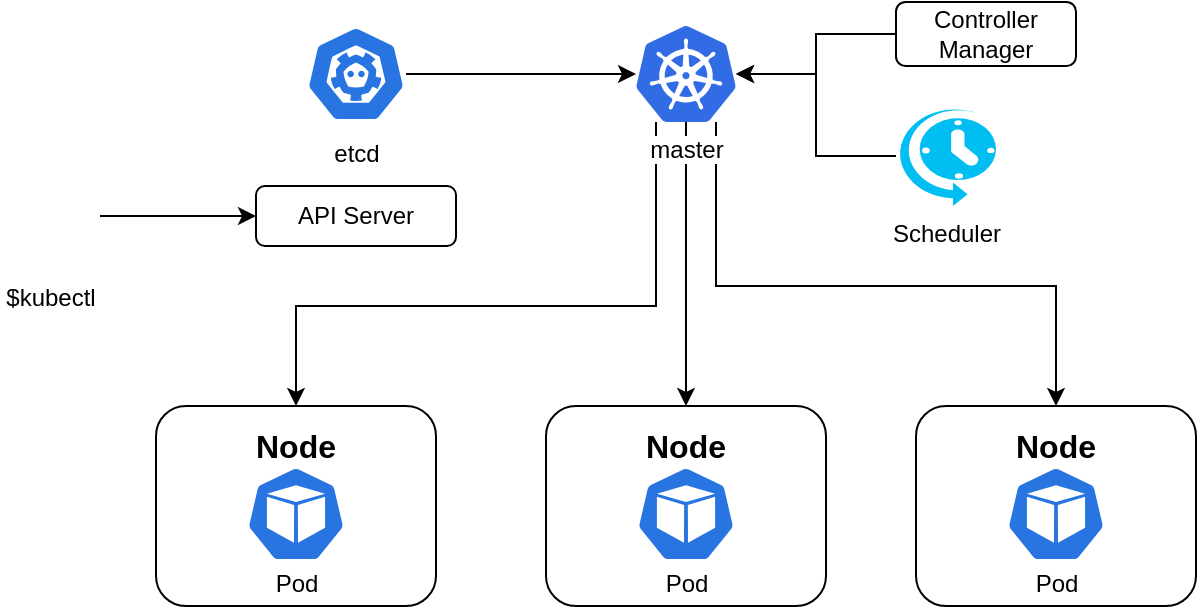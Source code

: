 <mxfile version="14.1.9" type="github">
  <diagram id="G6kuFu6opgcHD38waq7a" name="Page-1">
    <mxGraphModel dx="786" dy="491" grid="1" gridSize="10" guides="1" tooltips="1" connect="1" arrows="1" fold="1" page="1" pageScale="1" pageWidth="827" pageHeight="1169" math="0" shadow="0">
      <root>
        <mxCell id="0" />
        <mxCell id="1" parent="0" />
        <mxCell id="nTDdlAI-Cy0kuK_sTxGI-24" value="" style="edgeStyle=orthogonalEdgeStyle;rounded=0;orthogonalLoop=1;jettySize=auto;html=1;entryX=0.5;entryY=0;entryDx=0;entryDy=0;" edge="1" parent="1" source="nTDdlAI-Cy0kuK_sTxGI-1" target="nTDdlAI-Cy0kuK_sTxGI-17">
          <mxGeometry relative="1" as="geometry">
            <mxPoint x="365" y="238" as="targetPoint" />
          </mxGeometry>
        </mxCell>
        <mxCell id="nTDdlAI-Cy0kuK_sTxGI-25" style="edgeStyle=orthogonalEdgeStyle;rounded=0;orthogonalLoop=1;jettySize=auto;html=1;entryX=0.5;entryY=0;entryDx=0;entryDy=0;" edge="1" parent="1" source="nTDdlAI-Cy0kuK_sTxGI-1" target="nTDdlAI-Cy0kuK_sTxGI-13">
          <mxGeometry relative="1" as="geometry">
            <Array as="points">
              <mxPoint x="350" y="250" />
              <mxPoint x="170" y="250" />
            </Array>
          </mxGeometry>
        </mxCell>
        <mxCell id="nTDdlAI-Cy0kuK_sTxGI-26" style="edgeStyle=orthogonalEdgeStyle;rounded=0;orthogonalLoop=1;jettySize=auto;html=1;entryX=0.5;entryY=0;entryDx=0;entryDy=0;" edge="1" parent="1" source="nTDdlAI-Cy0kuK_sTxGI-1" target="nTDdlAI-Cy0kuK_sTxGI-20">
          <mxGeometry relative="1" as="geometry">
            <Array as="points">
              <mxPoint x="380" y="240" />
              <mxPoint x="550" y="240" />
            </Array>
          </mxGeometry>
        </mxCell>
        <mxCell id="nTDdlAI-Cy0kuK_sTxGI-1" value="master" style="aspect=fixed;html=1;points=[];align=center;image;fontSize=12;image=img/lib/mscae/Kubernetes.svg;" vertex="1" parent="1">
          <mxGeometry x="340" y="110" width="50" height="48" as="geometry" />
        </mxCell>
        <mxCell id="nTDdlAI-Cy0kuK_sTxGI-3" style="edgeStyle=orthogonalEdgeStyle;rounded=0;orthogonalLoop=1;jettySize=auto;html=1;" edge="1" parent="1" source="nTDdlAI-Cy0kuK_sTxGI-2" target="nTDdlAI-Cy0kuK_sTxGI-1">
          <mxGeometry relative="1" as="geometry" />
        </mxCell>
        <mxCell id="nTDdlAI-Cy0kuK_sTxGI-2" value="etcd" style="html=1;dashed=0;whitespace=wrap;fillColor=#2875E2;strokeColor=#ffffff;points=[[0.005,0.63,0],[0.1,0.2,0],[0.9,0.2,0],[0.5,0,0],[0.995,0.63,0],[0.72,0.99,0],[0.5,1,0],[0.28,0.99,0]];shape=mxgraph.kubernetes.icon;prIcon=etcd;spacingBottom=-80;" vertex="1" parent="1">
          <mxGeometry x="175" y="110" width="50" height="48" as="geometry" />
        </mxCell>
        <mxCell id="nTDdlAI-Cy0kuK_sTxGI-4" value="API Server" style="rounded=1;whiteSpace=wrap;html=1;" vertex="1" parent="1">
          <mxGeometry x="150" y="190" width="100" height="30" as="geometry" />
        </mxCell>
        <mxCell id="nTDdlAI-Cy0kuK_sTxGI-6" style="edgeStyle=orthogonalEdgeStyle;rounded=0;orthogonalLoop=1;jettySize=auto;html=1;entryX=0;entryY=0.5;entryDx=0;entryDy=0;" edge="1" parent="1" source="nTDdlAI-Cy0kuK_sTxGI-5" target="nTDdlAI-Cy0kuK_sTxGI-4">
          <mxGeometry relative="1" as="geometry" />
        </mxCell>
        <mxCell id="nTDdlAI-Cy0kuK_sTxGI-5" value="$kubectl&lt;br&gt;" style="shape=image;html=1;verticalAlign=top;verticalLabelPosition=bottom;labelBackgroundColor=#ffffff;imageAspect=0;aspect=fixed;image=https://cdn1.iconfinder.com/data/icons/ampola-final-by-ampeross/128/cmd.png" vertex="1" parent="1">
          <mxGeometry x="22" y="178.5" width="50" height="53" as="geometry" />
        </mxCell>
        <mxCell id="nTDdlAI-Cy0kuK_sTxGI-11" style="edgeStyle=orthogonalEdgeStyle;rounded=0;orthogonalLoop=1;jettySize=auto;html=1;exitX=0;exitY=0.5;exitDx=0;exitDy=0;" edge="1" parent="1" source="nTDdlAI-Cy0kuK_sTxGI-8" target="nTDdlAI-Cy0kuK_sTxGI-1">
          <mxGeometry relative="1" as="geometry" />
        </mxCell>
        <mxCell id="nTDdlAI-Cy0kuK_sTxGI-8" value="Controller &lt;br&gt;Manager" style="rounded=1;whiteSpace=wrap;html=1;" vertex="1" parent="1">
          <mxGeometry x="470" y="98" width="90" height="32" as="geometry" />
        </mxCell>
        <mxCell id="nTDdlAI-Cy0kuK_sTxGI-12" style="edgeStyle=orthogonalEdgeStyle;rounded=0;orthogonalLoop=1;jettySize=auto;html=1;" edge="1" parent="1" source="nTDdlAI-Cy0kuK_sTxGI-9" target="nTDdlAI-Cy0kuK_sTxGI-1">
          <mxGeometry relative="1" as="geometry" />
        </mxCell>
        <mxCell id="nTDdlAI-Cy0kuK_sTxGI-9" value="Scheduler" style="verticalLabelPosition=bottom;html=1;verticalAlign=top;align=center;strokeColor=none;fillColor=#00BEF2;shape=mxgraph.azure.scheduler;pointerEvents=1;" vertex="1" parent="1">
          <mxGeometry x="470" y="150" width="50" height="50" as="geometry" />
        </mxCell>
        <mxCell id="nTDdlAI-Cy0kuK_sTxGI-15" value="" style="group" vertex="1" connectable="0" parent="1">
          <mxGeometry x="100" y="300" width="140" height="100" as="geometry" />
        </mxCell>
        <mxCell id="nTDdlAI-Cy0kuK_sTxGI-13" value="&lt;b&gt;&lt;font style=&quot;font-size: 16px&quot;&gt;Node&lt;/font&gt;&lt;/b&gt;" style="rounded=1;whiteSpace=wrap;html=1;spacingBottom=60;" vertex="1" parent="nTDdlAI-Cy0kuK_sTxGI-15">
          <mxGeometry width="140" height="100" as="geometry" />
        </mxCell>
        <mxCell id="nTDdlAI-Cy0kuK_sTxGI-14" value="Pod" style="html=1;dashed=0;whitespace=wrap;fillColor=#2875E2;strokeColor=#ffffff;points=[[0.005,0.63,0],[0.1,0.2,0],[0.9,0.2,0],[0.5,0,0],[0.995,0.63,0],[0.72,0.99,0],[0.5,1,0],[0.28,0.99,0]];shape=mxgraph.kubernetes.icon;prIcon=pod;spacingBottom=-70;" vertex="1" parent="nTDdlAI-Cy0kuK_sTxGI-15">
          <mxGeometry x="45" y="30" width="50" height="48" as="geometry" />
        </mxCell>
        <mxCell id="nTDdlAI-Cy0kuK_sTxGI-16" value="" style="group" vertex="1" connectable="0" parent="1">
          <mxGeometry x="295" y="300" width="140" height="100" as="geometry" />
        </mxCell>
        <mxCell id="nTDdlAI-Cy0kuK_sTxGI-17" value="&lt;b&gt;&lt;font style=&quot;font-size: 16px&quot;&gt;Node&lt;/font&gt;&lt;/b&gt;" style="rounded=1;whiteSpace=wrap;html=1;spacingBottom=60;" vertex="1" parent="nTDdlAI-Cy0kuK_sTxGI-16">
          <mxGeometry width="140" height="100" as="geometry" />
        </mxCell>
        <mxCell id="nTDdlAI-Cy0kuK_sTxGI-18" value="Pod" style="html=1;dashed=0;whitespace=wrap;fillColor=#2875E2;strokeColor=#ffffff;points=[[0.005,0.63,0],[0.1,0.2,0],[0.9,0.2,0],[0.5,0,0],[0.995,0.63,0],[0.72,0.99,0],[0.5,1,0],[0.28,0.99,0]];shape=mxgraph.kubernetes.icon;prIcon=pod;spacingBottom=-70;" vertex="1" parent="nTDdlAI-Cy0kuK_sTxGI-16">
          <mxGeometry x="45" y="30" width="50" height="48" as="geometry" />
        </mxCell>
        <mxCell id="nTDdlAI-Cy0kuK_sTxGI-19" value="" style="group" vertex="1" connectable="0" parent="1">
          <mxGeometry x="480" y="300" width="140" height="100" as="geometry" />
        </mxCell>
        <mxCell id="nTDdlAI-Cy0kuK_sTxGI-20" value="&lt;b&gt;&lt;font style=&quot;font-size: 16px&quot;&gt;Node&lt;/font&gt;&lt;/b&gt;" style="rounded=1;whiteSpace=wrap;html=1;spacingBottom=60;" vertex="1" parent="nTDdlAI-Cy0kuK_sTxGI-19">
          <mxGeometry width="140" height="100" as="geometry" />
        </mxCell>
        <mxCell id="nTDdlAI-Cy0kuK_sTxGI-21" value="Pod" style="html=1;dashed=0;whitespace=wrap;fillColor=#2875E2;strokeColor=#ffffff;points=[[0.005,0.63,0],[0.1,0.2,0],[0.9,0.2,0],[0.5,0,0],[0.995,0.63,0],[0.72,0.99,0],[0.5,1,0],[0.28,0.99,0]];shape=mxgraph.kubernetes.icon;prIcon=pod;spacingBottom=-70;" vertex="1" parent="nTDdlAI-Cy0kuK_sTxGI-19">
          <mxGeometry x="45" y="30" width="50" height="48" as="geometry" />
        </mxCell>
      </root>
    </mxGraphModel>
  </diagram>
</mxfile>
